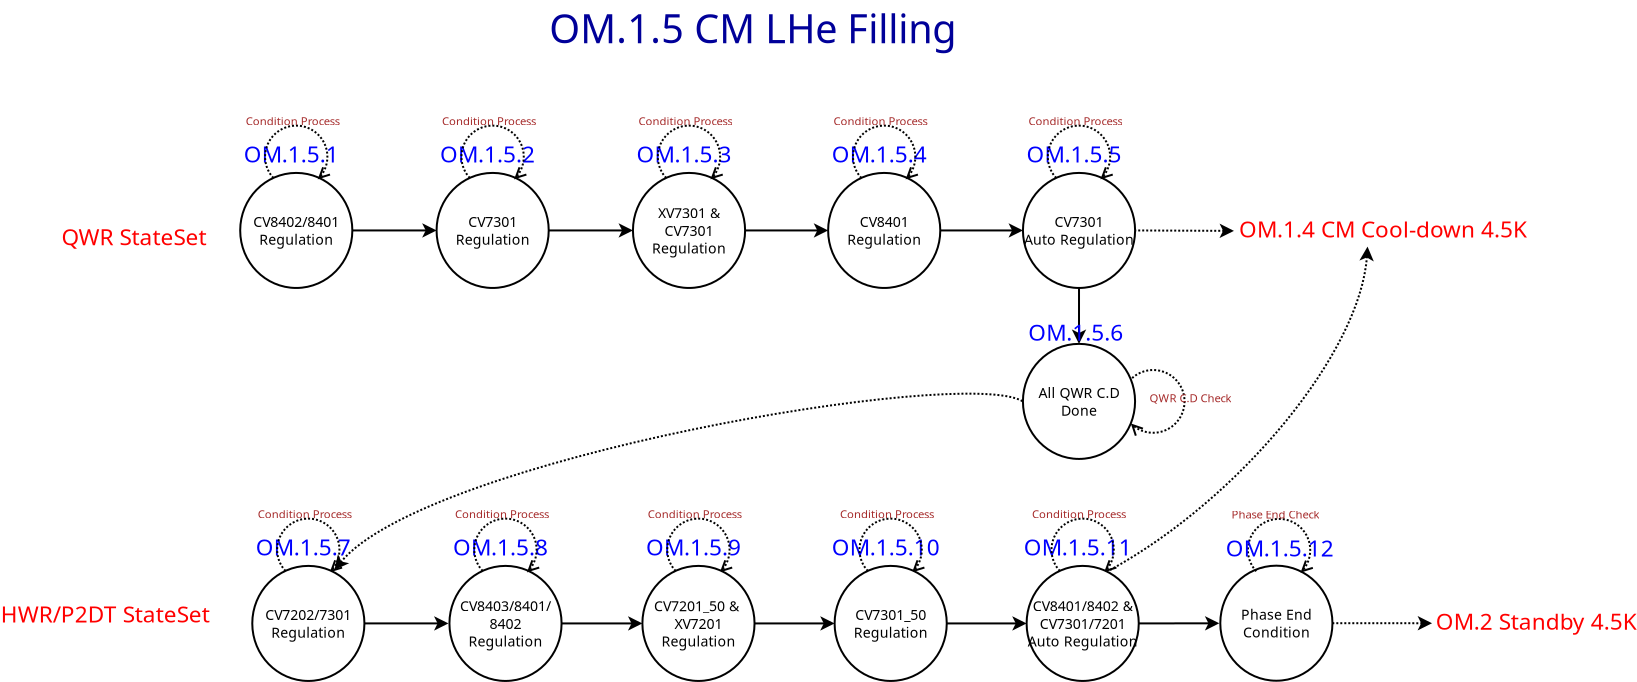 <?xml version="1.0" encoding="UTF-8"?>
<dia:diagram xmlns:dia="http://www.lysator.liu.se/~alla/dia/">
  <dia:layer name="배경" visible="true" active="true">
    <dia:object type="Standard - Text" version="1" id="O0">
      <dia:attribute name="obj_pos">
        <dia:point val="26.037,8.918"/>
      </dia:attribute>
      <dia:attribute name="obj_bb">
        <dia:rectangle val="22.512,8.185;29.596,9.65"/>
      </dia:attribute>
      <dia:attribute name="text">
        <dia:composite type="text">
          <dia:attribute name="string">
            <dia:string>#QWR StateSet#</dia:string>
          </dia:attribute>
          <dia:attribute name="font">
            <dia:font family="sans" style="0" name="Helvetica"/>
          </dia:attribute>
          <dia:attribute name="height">
            <dia:real val="1.411"/>
          </dia:attribute>
          <dia:attribute name="pos">
            <dia:point val="26.037,9.35"/>
          </dia:attribute>
          <dia:attribute name="color">
            <dia:color val="#ff0000"/>
          </dia:attribute>
          <dia:attribute name="alignment">
            <dia:enum val="1"/>
          </dia:attribute>
        </dia:composite>
      </dia:attribute>
      <dia:attribute name="valign">
        <dia:enum val="2"/>
      </dia:attribute>
    </dia:object>
    <dia:object type="Standard - Text" version="1" id="O1">
      <dia:attribute name="obj_pos">
        <dia:point val="56.952,-1.506"/>
      </dia:attribute>
      <dia:attribute name="obj_bb">
        <dia:rectangle val="47.342,-2.698;66.562,-0.315"/>
      </dia:attribute>
      <dia:attribute name="text">
        <dia:composite type="text">
          <dia:attribute name="string">
            <dia:string>#OM.1.5 CM LHe Filling#</dia:string>
          </dia:attribute>
          <dia:attribute name="font">
            <dia:font family="sans" style="0" name="Helvetica"/>
          </dia:attribute>
          <dia:attribute name="height">
            <dia:real val="2.469"/>
          </dia:attribute>
          <dia:attribute name="pos">
            <dia:point val="56.952,-0.723"/>
          </dia:attribute>
          <dia:attribute name="color">
            <dia:color val="#000099"/>
          </dia:attribute>
          <dia:attribute name="alignment">
            <dia:enum val="1"/>
          </dia:attribute>
        </dia:composite>
      </dia:attribute>
      <dia:attribute name="valign">
        <dia:enum val="2"/>
      </dia:attribute>
    </dia:object>
    <dia:object type="Standard - Line" version="0" id="O2">
      <dia:attribute name="obj_pos">
        <dia:point val="41.146,8.62"/>
      </dia:attribute>
      <dia:attribute name="obj_bb">
        <dia:rectangle val="36.884,8.258;41.196,8.981"/>
      </dia:attribute>
      <dia:attribute name="conn_endpoints">
        <dia:point val="41.146,8.62"/>
        <dia:point val="36.934,8.62"/>
      </dia:attribute>
      <dia:attribute name="numcp">
        <dia:int val="1"/>
      </dia:attribute>
      <dia:attribute name="start_arrow">
        <dia:enum val="22"/>
      </dia:attribute>
      <dia:attribute name="start_arrow_length">
        <dia:real val="0.5"/>
      </dia:attribute>
      <dia:attribute name="start_arrow_width">
        <dia:real val="0.5"/>
      </dia:attribute>
      <dia:connections>
        <dia:connection handle="0" to="O23" connection="8"/>
        <dia:connection handle="1" to="O18" connection="0"/>
      </dia:connections>
    </dia:object>
    <dia:object type="Standard - Line" version="0" id="O3">
      <dia:attribute name="obj_pos">
        <dia:point val="50.965,8.62"/>
      </dia:attribute>
      <dia:attribute name="obj_bb">
        <dia:rectangle val="46.703,8.258;51.016,8.981"/>
      </dia:attribute>
      <dia:attribute name="conn_endpoints">
        <dia:point val="50.965,8.62"/>
        <dia:point val="46.753,8.62"/>
      </dia:attribute>
      <dia:attribute name="numcp">
        <dia:int val="1"/>
      </dia:attribute>
      <dia:attribute name="start_arrow">
        <dia:enum val="22"/>
      </dia:attribute>
      <dia:attribute name="start_arrow_length">
        <dia:real val="0.5"/>
      </dia:attribute>
      <dia:attribute name="start_arrow_width">
        <dia:real val="0.5"/>
      </dia:attribute>
      <dia:connections>
        <dia:connection handle="0" to="O28" connection="8"/>
        <dia:connection handle="1" to="O23" connection="0"/>
      </dia:connections>
    </dia:object>
    <dia:object type="Standard - Text" version="1" id="O4">
      <dia:attribute name="obj_pos">
        <dia:point val="24.576,27.791"/>
      </dia:attribute>
      <dia:attribute name="obj_bb">
        <dia:rectangle val="19.52,27.109;29.632,28.472"/>
      </dia:attribute>
      <dia:attribute name="text">
        <dia:composite type="text">
          <dia:attribute name="string">
            <dia:string>#HWR/P2DT StateSet#</dia:string>
          </dia:attribute>
          <dia:attribute name="font">
            <dia:font family="sans" style="0" name="Helvetica"/>
          </dia:attribute>
          <dia:attribute name="height">
            <dia:real val="1.411"/>
          </dia:attribute>
          <dia:attribute name="pos">
            <dia:point val="24.576,28.239"/>
          </dia:attribute>
          <dia:attribute name="color">
            <dia:color val="#ff0000"/>
          </dia:attribute>
          <dia:attribute name="alignment">
            <dia:enum val="1"/>
          </dia:attribute>
        </dia:composite>
      </dia:attribute>
      <dia:attribute name="valign">
        <dia:enum val="2"/>
      </dia:attribute>
    </dia:object>
    <dia:group>
      <dia:group>
        <dia:object type="Flowchart - Ellipse" version="0" id="O5">
          <dia:attribute name="obj_pos">
            <dia:point val="60.724,5.743"/>
          </dia:attribute>
          <dia:attribute name="obj_bb">
            <dia:rectangle val="60.674,5.693;66.381,11.546"/>
          </dia:attribute>
          <dia:attribute name="elem_corner">
            <dia:point val="60.724,5.743"/>
          </dia:attribute>
          <dia:attribute name="elem_width">
            <dia:real val="5.607"/>
          </dia:attribute>
          <dia:attribute name="elem_height">
            <dia:real val="5.753"/>
          </dia:attribute>
          <dia:attribute name="show_background">
            <dia:boolean val="true"/>
          </dia:attribute>
          <dia:attribute name="padding">
            <dia:real val="0.354"/>
          </dia:attribute>
          <dia:attribute name="text">
            <dia:composite type="text">
              <dia:attribute name="string">
                <dia:string>##</dia:string>
              </dia:attribute>
              <dia:attribute name="font">
                <dia:font family="sans" style="0" name="Helvetica"/>
              </dia:attribute>
              <dia:attribute name="height">
                <dia:real val="0.8"/>
              </dia:attribute>
              <dia:attribute name="pos">
                <dia:point val="63.527,8.86"/>
              </dia:attribute>
              <dia:attribute name="color">
                <dia:color val="#000000"/>
              </dia:attribute>
              <dia:attribute name="alignment">
                <dia:enum val="1"/>
              </dia:attribute>
            </dia:composite>
          </dia:attribute>
        </dia:object>
        <dia:object type="Standard - Text" version="1" id="O6">
          <dia:attribute name="obj_pos">
            <dia:point val="63.527,8.62"/>
          </dia:attribute>
          <dia:attribute name="obj_bb">
            <dia:rectangle val="61.882,7.754;65.172,9.486"/>
          </dia:attribute>
          <dia:attribute name="text">
            <dia:composite type="text">
              <dia:attribute name="string">
                <dia:string>#CV8401
Regulation#</dia:string>
              </dia:attribute>
              <dia:attribute name="font">
                <dia:font family="sans" style="0" name="Helvetica"/>
              </dia:attribute>
              <dia:attribute name="height">
                <dia:real val="0.882"/>
              </dia:attribute>
              <dia:attribute name="pos">
                <dia:point val="63.527,8.459"/>
              </dia:attribute>
              <dia:attribute name="color">
                <dia:color val="#000000"/>
              </dia:attribute>
              <dia:attribute name="alignment">
                <dia:enum val="1"/>
              </dia:attribute>
            </dia:composite>
          </dia:attribute>
          <dia:attribute name="valign">
            <dia:enum val="2"/>
          </dia:attribute>
          <dia:connections>
            <dia:connection handle="0" to="O5" connection="16"/>
          </dia:connections>
        </dia:object>
      </dia:group>
      <dia:group>
        <dia:object type="Standard - Text" version="1" id="O7">
          <dia:attribute name="obj_pos">
            <dia:point val="63.274,4.782"/>
          </dia:attribute>
          <dia:attribute name="obj_bb">
            <dia:rectangle val="60.999,4.101;65.549,5.464"/>
          </dia:attribute>
          <dia:attribute name="text">
            <dia:composite type="text">
              <dia:attribute name="string">
                <dia:string>#OM.1.5.4#</dia:string>
              </dia:attribute>
              <dia:attribute name="font">
                <dia:font family="sans" style="0" name="Helvetica"/>
              </dia:attribute>
              <dia:attribute name="height">
                <dia:real val="1.411"/>
              </dia:attribute>
              <dia:attribute name="pos">
                <dia:point val="63.274,5.231"/>
              </dia:attribute>
              <dia:attribute name="color">
                <dia:color val="#0000ff"/>
              </dia:attribute>
              <dia:attribute name="alignment">
                <dia:enum val="1"/>
              </dia:attribute>
            </dia:composite>
          </dia:attribute>
          <dia:attribute name="valign">
            <dia:enum val="2"/>
          </dia:attribute>
        </dia:object>
        <dia:object type="Standard - Arc" version="0" id="O8">
          <dia:attribute name="obj_pos">
            <dia:point val="64.598,6.066"/>
          </dia:attribute>
          <dia:attribute name="obj_bb">
            <dia:rectangle val="61.918,3.329;65.306,6.116"/>
          </dia:attribute>
          <dia:attribute name="conn_endpoints">
            <dia:point val="64.598,6.066"/>
            <dia:point val="62.453,6.066"/>
          </dia:attribute>
          <dia:attribute name="curve_distance">
            <dia:real val="2.687"/>
          </dia:attribute>
          <dia:attribute name="line_width">
            <dia:real val="0.1"/>
          </dia:attribute>
          <dia:attribute name="line_style">
            <dia:enum val="4"/>
          </dia:attribute>
          <dia:attribute name="start_arrow">
            <dia:enum val="1"/>
          </dia:attribute>
          <dia:attribute name="start_arrow_length">
            <dia:real val="0.5"/>
          </dia:attribute>
          <dia:attribute name="start_arrow_width">
            <dia:real val="0.5"/>
          </dia:attribute>
        </dia:object>
        <dia:object type="Standard - Text" version="1" id="O9">
          <dia:attribute name="obj_pos">
            <dia:point val="63.346,3.143"/>
          </dia:attribute>
          <dia:attribute name="obj_bb">
            <dia:rectangle val="61.141,2.801;65.551,3.484"/>
          </dia:attribute>
          <dia:attribute name="text">
            <dia:composite type="text">
              <dia:attribute name="string">
                <dia:string>#Condition Process#</dia:string>
              </dia:attribute>
              <dia:attribute name="font">
                <dia:font family="sans" style="0" name="Helvetica"/>
              </dia:attribute>
              <dia:attribute name="height">
                <dia:real val="0.706"/>
              </dia:attribute>
              <dia:attribute name="pos">
                <dia:point val="63.346,3.366"/>
              </dia:attribute>
              <dia:attribute name="color">
                <dia:color val="#a52a2a"/>
              </dia:attribute>
              <dia:attribute name="alignment">
                <dia:enum val="1"/>
              </dia:attribute>
            </dia:composite>
          </dia:attribute>
          <dia:attribute name="valign">
            <dia:enum val="2"/>
          </dia:attribute>
        </dia:object>
      </dia:group>
    </dia:group>
    <dia:object type="Standard - Line" version="0" id="O10">
      <dia:attribute name="obj_pos">
        <dia:point val="60.724,8.62"/>
      </dia:attribute>
      <dia:attribute name="obj_bb">
        <dia:rectangle val="56.522,8.258;60.774,8.981"/>
      </dia:attribute>
      <dia:attribute name="conn_endpoints">
        <dia:point val="60.724,8.62"/>
        <dia:point val="56.572,8.62"/>
      </dia:attribute>
      <dia:attribute name="numcp">
        <dia:int val="1"/>
      </dia:attribute>
      <dia:attribute name="start_arrow">
        <dia:enum val="22"/>
      </dia:attribute>
      <dia:attribute name="start_arrow_length">
        <dia:real val="0.5"/>
      </dia:attribute>
      <dia:attribute name="start_arrow_width">
        <dia:real val="0.5"/>
      </dia:attribute>
      <dia:connections>
        <dia:connection handle="0" to="O5" connection="8"/>
        <dia:connection handle="1" to="O28" connection="0"/>
      </dia:connections>
    </dia:object>
    <dia:object type="Standard - Line" version="0" id="O11">
      <dia:attribute name="obj_pos">
        <dia:point val="70.465,8.62"/>
      </dia:attribute>
      <dia:attribute name="obj_bb">
        <dia:rectangle val="66.281,8.258;70.515,8.981"/>
      </dia:attribute>
      <dia:attribute name="conn_endpoints">
        <dia:point val="70.465,8.62"/>
        <dia:point val="66.331,8.62"/>
      </dia:attribute>
      <dia:attribute name="numcp">
        <dia:int val="1"/>
      </dia:attribute>
      <dia:attribute name="start_arrow">
        <dia:enum val="22"/>
      </dia:attribute>
      <dia:attribute name="start_arrow_length">
        <dia:real val="0.5"/>
      </dia:attribute>
      <dia:attribute name="start_arrow_width">
        <dia:real val="0.5"/>
      </dia:attribute>
      <dia:connections>
        <dia:connection handle="0" to="O12" connection="8"/>
        <dia:connection handle="1" to="O5" connection="0"/>
      </dia:connections>
    </dia:object>
    <dia:group>
      <dia:group>
        <dia:object type="Flowchart - Ellipse" version="0" id="O12">
          <dia:attribute name="obj_pos">
            <dia:point val="70.465,5.743"/>
          </dia:attribute>
          <dia:attribute name="obj_bb">
            <dia:rectangle val="70.415,5.693;76.122,11.546"/>
          </dia:attribute>
          <dia:attribute name="elem_corner">
            <dia:point val="70.465,5.743"/>
          </dia:attribute>
          <dia:attribute name="elem_width">
            <dia:real val="5.607"/>
          </dia:attribute>
          <dia:attribute name="elem_height">
            <dia:real val="5.753"/>
          </dia:attribute>
          <dia:attribute name="show_background">
            <dia:boolean val="true"/>
          </dia:attribute>
          <dia:attribute name="padding">
            <dia:real val="0.354"/>
          </dia:attribute>
          <dia:attribute name="text">
            <dia:composite type="text">
              <dia:attribute name="string">
                <dia:string>##</dia:string>
              </dia:attribute>
              <dia:attribute name="font">
                <dia:font family="sans" style="0" name="Helvetica"/>
              </dia:attribute>
              <dia:attribute name="height">
                <dia:real val="0.8"/>
              </dia:attribute>
              <dia:attribute name="pos">
                <dia:point val="73.268,8.86"/>
              </dia:attribute>
              <dia:attribute name="color">
                <dia:color val="#000000"/>
              </dia:attribute>
              <dia:attribute name="alignment">
                <dia:enum val="1"/>
              </dia:attribute>
            </dia:composite>
          </dia:attribute>
        </dia:object>
        <dia:object type="Standard - Text" version="1" id="O13">
          <dia:attribute name="obj_pos">
            <dia:point val="73.268,8.62"/>
          </dia:attribute>
          <dia:attribute name="obj_bb">
            <dia:rectangle val="70.797,7.754;75.74,9.486"/>
          </dia:attribute>
          <dia:attribute name="text">
            <dia:composite type="text">
              <dia:attribute name="string">
                <dia:string>#CV7301
Auto Regulation#</dia:string>
              </dia:attribute>
              <dia:attribute name="font">
                <dia:font family="sans" style="0" name="Helvetica"/>
              </dia:attribute>
              <dia:attribute name="height">
                <dia:real val="0.882"/>
              </dia:attribute>
              <dia:attribute name="pos">
                <dia:point val="73.268,8.459"/>
              </dia:attribute>
              <dia:attribute name="color">
                <dia:color val="#000000"/>
              </dia:attribute>
              <dia:attribute name="alignment">
                <dia:enum val="1"/>
              </dia:attribute>
            </dia:composite>
          </dia:attribute>
          <dia:attribute name="valign">
            <dia:enum val="2"/>
          </dia:attribute>
          <dia:connections>
            <dia:connection handle="0" to="O12" connection="16"/>
          </dia:connections>
        </dia:object>
      </dia:group>
      <dia:group>
        <dia:object type="Standard - Text" version="1" id="O14">
          <dia:attribute name="obj_pos">
            <dia:point val="73.014,4.782"/>
          </dia:attribute>
          <dia:attribute name="obj_bb">
            <dia:rectangle val="70.74,4.101;75.29,5.464"/>
          </dia:attribute>
          <dia:attribute name="text">
            <dia:composite type="text">
              <dia:attribute name="string">
                <dia:string>#OM.1.5.5#</dia:string>
              </dia:attribute>
              <dia:attribute name="font">
                <dia:font family="sans" style="0" name="Helvetica"/>
              </dia:attribute>
              <dia:attribute name="height">
                <dia:real val="1.411"/>
              </dia:attribute>
              <dia:attribute name="pos">
                <dia:point val="73.014,5.231"/>
              </dia:attribute>
              <dia:attribute name="color">
                <dia:color val="#0000ff"/>
              </dia:attribute>
              <dia:attribute name="alignment">
                <dia:enum val="1"/>
              </dia:attribute>
            </dia:composite>
          </dia:attribute>
          <dia:attribute name="valign">
            <dia:enum val="2"/>
          </dia:attribute>
        </dia:object>
        <dia:object type="Standard - Arc" version="0" id="O15">
          <dia:attribute name="obj_pos">
            <dia:point val="74.339,6.066"/>
          </dia:attribute>
          <dia:attribute name="obj_bb">
            <dia:rectangle val="71.659,3.329;75.047,6.116"/>
          </dia:attribute>
          <dia:attribute name="conn_endpoints">
            <dia:point val="74.339,6.066"/>
            <dia:point val="72.194,6.066"/>
          </dia:attribute>
          <dia:attribute name="curve_distance">
            <dia:real val="2.687"/>
          </dia:attribute>
          <dia:attribute name="line_width">
            <dia:real val="0.1"/>
          </dia:attribute>
          <dia:attribute name="line_style">
            <dia:enum val="4"/>
          </dia:attribute>
          <dia:attribute name="start_arrow">
            <dia:enum val="1"/>
          </dia:attribute>
          <dia:attribute name="start_arrow_length">
            <dia:real val="0.5"/>
          </dia:attribute>
          <dia:attribute name="start_arrow_width">
            <dia:real val="0.5"/>
          </dia:attribute>
        </dia:object>
        <dia:object type="Standard - Text" version="1" id="O16">
          <dia:attribute name="obj_pos">
            <dia:point val="73.087,3.143"/>
          </dia:attribute>
          <dia:attribute name="obj_bb">
            <dia:rectangle val="70.882,2.801;75.291,3.484"/>
          </dia:attribute>
          <dia:attribute name="text">
            <dia:composite type="text">
              <dia:attribute name="string">
                <dia:string>#Condition Process#</dia:string>
              </dia:attribute>
              <dia:attribute name="font">
                <dia:font family="sans" style="0" name="Helvetica"/>
              </dia:attribute>
              <dia:attribute name="height">
                <dia:real val="0.706"/>
              </dia:attribute>
              <dia:attribute name="pos">
                <dia:point val="73.087,3.366"/>
              </dia:attribute>
              <dia:attribute name="color">
                <dia:color val="#a52a2a"/>
              </dia:attribute>
              <dia:attribute name="alignment">
                <dia:enum val="1"/>
              </dia:attribute>
            </dia:composite>
          </dia:attribute>
          <dia:attribute name="valign">
            <dia:enum val="2"/>
          </dia:attribute>
        </dia:object>
      </dia:group>
    </dia:group>
    <dia:object type="Standard - Line" version="0" id="O17">
      <dia:attribute name="obj_pos">
        <dia:point val="73.267,14.291"/>
      </dia:attribute>
      <dia:attribute name="obj_bb">
        <dia:rectangle val="72.906,11.446;73.629,14.341"/>
      </dia:attribute>
      <dia:attribute name="conn_endpoints">
        <dia:point val="73.267,14.291"/>
        <dia:point val="73.268,11.496"/>
      </dia:attribute>
      <dia:attribute name="numcp">
        <dia:int val="1"/>
      </dia:attribute>
      <dia:attribute name="start_arrow">
        <dia:enum val="22"/>
      </dia:attribute>
      <dia:attribute name="start_arrow_length">
        <dia:real val="0.5"/>
      </dia:attribute>
      <dia:attribute name="start_arrow_width">
        <dia:real val="0.5"/>
      </dia:attribute>
      <dia:connections>
        <dia:connection handle="0" to="O74" connection="4"/>
        <dia:connection handle="1" to="O12" connection="12"/>
      </dia:connections>
    </dia:object>
    <dia:group>
      <dia:group>
        <dia:object type="Flowchart - Ellipse" version="0" id="O18">
          <dia:attribute name="obj_pos">
            <dia:point val="31.327,5.743"/>
          </dia:attribute>
          <dia:attribute name="obj_bb">
            <dia:rectangle val="31.277,5.693;36.984,11.546"/>
          </dia:attribute>
          <dia:attribute name="elem_corner">
            <dia:point val="31.327,5.743"/>
          </dia:attribute>
          <dia:attribute name="elem_width">
            <dia:real val="5.607"/>
          </dia:attribute>
          <dia:attribute name="elem_height">
            <dia:real val="5.753"/>
          </dia:attribute>
          <dia:attribute name="show_background">
            <dia:boolean val="true"/>
          </dia:attribute>
          <dia:attribute name="padding">
            <dia:real val="0.354"/>
          </dia:attribute>
          <dia:attribute name="text">
            <dia:composite type="text">
              <dia:attribute name="string">
                <dia:string>##</dia:string>
              </dia:attribute>
              <dia:attribute name="font">
                <dia:font family="sans" style="0" name="Helvetica"/>
              </dia:attribute>
              <dia:attribute name="height">
                <dia:real val="0.8"/>
              </dia:attribute>
              <dia:attribute name="pos">
                <dia:point val="34.131,8.86"/>
              </dia:attribute>
              <dia:attribute name="color">
                <dia:color val="#000000"/>
              </dia:attribute>
              <dia:attribute name="alignment">
                <dia:enum val="1"/>
              </dia:attribute>
            </dia:composite>
          </dia:attribute>
        </dia:object>
        <dia:object type="Standard - Text" version="1" id="O19">
          <dia:attribute name="obj_pos">
            <dia:point val="34.131,8.62"/>
          </dia:attribute>
          <dia:attribute name="obj_bb">
            <dia:rectangle val="32.035,7.754;36.227,9.486"/>
          </dia:attribute>
          <dia:attribute name="text">
            <dia:composite type="text">
              <dia:attribute name="string">
                <dia:string>#CV8402/8401
Regulation#</dia:string>
              </dia:attribute>
              <dia:attribute name="font">
                <dia:font family="sans" style="0" name="Helvetica"/>
              </dia:attribute>
              <dia:attribute name="height">
                <dia:real val="0.882"/>
              </dia:attribute>
              <dia:attribute name="pos">
                <dia:point val="34.131,8.459"/>
              </dia:attribute>
              <dia:attribute name="color">
                <dia:color val="#000000"/>
              </dia:attribute>
              <dia:attribute name="alignment">
                <dia:enum val="1"/>
              </dia:attribute>
            </dia:composite>
          </dia:attribute>
          <dia:attribute name="valign">
            <dia:enum val="2"/>
          </dia:attribute>
          <dia:connections>
            <dia:connection handle="0" to="O18" connection="16"/>
          </dia:connections>
        </dia:object>
      </dia:group>
      <dia:group>
        <dia:object type="Standard - Text" version="1" id="O20">
          <dia:attribute name="obj_pos">
            <dia:point val="33.877,4.782"/>
          </dia:attribute>
          <dia:attribute name="obj_bb">
            <dia:rectangle val="31.602,4.101;36.152,5.464"/>
          </dia:attribute>
          <dia:attribute name="text">
            <dia:composite type="text">
              <dia:attribute name="string">
                <dia:string>#OM.1.5.1#</dia:string>
              </dia:attribute>
              <dia:attribute name="font">
                <dia:font family="sans" style="0" name="Helvetica"/>
              </dia:attribute>
              <dia:attribute name="height">
                <dia:real val="1.411"/>
              </dia:attribute>
              <dia:attribute name="pos">
                <dia:point val="33.877,5.231"/>
              </dia:attribute>
              <dia:attribute name="color">
                <dia:color val="#0000ff"/>
              </dia:attribute>
              <dia:attribute name="alignment">
                <dia:enum val="1"/>
              </dia:attribute>
            </dia:composite>
          </dia:attribute>
          <dia:attribute name="valign">
            <dia:enum val="2"/>
          </dia:attribute>
        </dia:object>
        <dia:object type="Standard - Arc" version="0" id="O21">
          <dia:attribute name="obj_pos">
            <dia:point val="35.202,6.066"/>
          </dia:attribute>
          <dia:attribute name="obj_bb">
            <dia:rectangle val="32.521,3.329;35.909,6.116"/>
          </dia:attribute>
          <dia:attribute name="conn_endpoints">
            <dia:point val="35.202,6.066"/>
            <dia:point val="33.056,6.066"/>
          </dia:attribute>
          <dia:attribute name="curve_distance">
            <dia:real val="2.687"/>
          </dia:attribute>
          <dia:attribute name="line_width">
            <dia:real val="0.1"/>
          </dia:attribute>
          <dia:attribute name="line_style">
            <dia:enum val="4"/>
          </dia:attribute>
          <dia:attribute name="start_arrow">
            <dia:enum val="1"/>
          </dia:attribute>
          <dia:attribute name="start_arrow_length">
            <dia:real val="0.5"/>
          </dia:attribute>
          <dia:attribute name="start_arrow_width">
            <dia:real val="0.5"/>
          </dia:attribute>
        </dia:object>
        <dia:object type="Standard - Text" version="1" id="O22">
          <dia:attribute name="obj_pos">
            <dia:point val="33.949,3.143"/>
          </dia:attribute>
          <dia:attribute name="obj_bb">
            <dia:rectangle val="31.744,2.801;36.154,3.484"/>
          </dia:attribute>
          <dia:attribute name="text">
            <dia:composite type="text">
              <dia:attribute name="string">
                <dia:string>#Condition Process#</dia:string>
              </dia:attribute>
              <dia:attribute name="font">
                <dia:font family="sans" style="0" name="Helvetica"/>
              </dia:attribute>
              <dia:attribute name="height">
                <dia:real val="0.706"/>
              </dia:attribute>
              <dia:attribute name="pos">
                <dia:point val="33.949,3.366"/>
              </dia:attribute>
              <dia:attribute name="color">
                <dia:color val="#a52a2a"/>
              </dia:attribute>
              <dia:attribute name="alignment">
                <dia:enum val="1"/>
              </dia:attribute>
            </dia:composite>
          </dia:attribute>
          <dia:attribute name="valign">
            <dia:enum val="2"/>
          </dia:attribute>
        </dia:object>
      </dia:group>
    </dia:group>
    <dia:group>
      <dia:group>
        <dia:object type="Flowchart - Ellipse" version="0" id="O23">
          <dia:attribute name="obj_pos">
            <dia:point val="41.146,5.743"/>
          </dia:attribute>
          <dia:attribute name="obj_bb">
            <dia:rectangle val="41.096,5.693;46.803,11.546"/>
          </dia:attribute>
          <dia:attribute name="elem_corner">
            <dia:point val="41.146,5.743"/>
          </dia:attribute>
          <dia:attribute name="elem_width">
            <dia:real val="5.607"/>
          </dia:attribute>
          <dia:attribute name="elem_height">
            <dia:real val="5.753"/>
          </dia:attribute>
          <dia:attribute name="show_background">
            <dia:boolean val="true"/>
          </dia:attribute>
          <dia:attribute name="padding">
            <dia:real val="0.354"/>
          </dia:attribute>
          <dia:attribute name="text">
            <dia:composite type="text">
              <dia:attribute name="string">
                <dia:string>##</dia:string>
              </dia:attribute>
              <dia:attribute name="font">
                <dia:font family="sans" style="0" name="Helvetica"/>
              </dia:attribute>
              <dia:attribute name="height">
                <dia:real val="0.8"/>
              </dia:attribute>
              <dia:attribute name="pos">
                <dia:point val="43.95,8.86"/>
              </dia:attribute>
              <dia:attribute name="color">
                <dia:color val="#000000"/>
              </dia:attribute>
              <dia:attribute name="alignment">
                <dia:enum val="1"/>
              </dia:attribute>
            </dia:composite>
          </dia:attribute>
        </dia:object>
        <dia:object type="Standard - Text" version="1" id="O24">
          <dia:attribute name="obj_pos">
            <dia:point val="43.95,8.62"/>
          </dia:attribute>
          <dia:attribute name="obj_bb">
            <dia:rectangle val="42.305,7.754;45.595,9.486"/>
          </dia:attribute>
          <dia:attribute name="text">
            <dia:composite type="text">
              <dia:attribute name="string">
                <dia:string>#CV7301
Regulation#</dia:string>
              </dia:attribute>
              <dia:attribute name="font">
                <dia:font family="sans" style="0" name="Helvetica"/>
              </dia:attribute>
              <dia:attribute name="height">
                <dia:real val="0.882"/>
              </dia:attribute>
              <dia:attribute name="pos">
                <dia:point val="43.95,8.459"/>
              </dia:attribute>
              <dia:attribute name="color">
                <dia:color val="#000000"/>
              </dia:attribute>
              <dia:attribute name="alignment">
                <dia:enum val="1"/>
              </dia:attribute>
            </dia:composite>
          </dia:attribute>
          <dia:attribute name="valign">
            <dia:enum val="2"/>
          </dia:attribute>
          <dia:connections>
            <dia:connection handle="0" to="O23" connection="16"/>
          </dia:connections>
        </dia:object>
      </dia:group>
      <dia:group>
        <dia:object type="Standard - Text" version="1" id="O25">
          <dia:attribute name="obj_pos">
            <dia:point val="43.696,4.782"/>
          </dia:attribute>
          <dia:attribute name="obj_bb">
            <dia:rectangle val="41.421,4.101;45.971,5.464"/>
          </dia:attribute>
          <dia:attribute name="text">
            <dia:composite type="text">
              <dia:attribute name="string">
                <dia:string>#OM.1.5.2#</dia:string>
              </dia:attribute>
              <dia:attribute name="font">
                <dia:font family="sans" style="0" name="Helvetica"/>
              </dia:attribute>
              <dia:attribute name="height">
                <dia:real val="1.411"/>
              </dia:attribute>
              <dia:attribute name="pos">
                <dia:point val="43.696,5.231"/>
              </dia:attribute>
              <dia:attribute name="color">
                <dia:color val="#0000ff"/>
              </dia:attribute>
              <dia:attribute name="alignment">
                <dia:enum val="1"/>
              </dia:attribute>
            </dia:composite>
          </dia:attribute>
          <dia:attribute name="valign">
            <dia:enum val="2"/>
          </dia:attribute>
        </dia:object>
        <dia:object type="Standard - Arc" version="0" id="O26">
          <dia:attribute name="obj_pos">
            <dia:point val="45.021,6.066"/>
          </dia:attribute>
          <dia:attribute name="obj_bb">
            <dia:rectangle val="42.34,3.329;45.728,6.116"/>
          </dia:attribute>
          <dia:attribute name="conn_endpoints">
            <dia:point val="45.021,6.066"/>
            <dia:point val="42.875,6.066"/>
          </dia:attribute>
          <dia:attribute name="curve_distance">
            <dia:real val="2.687"/>
          </dia:attribute>
          <dia:attribute name="line_width">
            <dia:real val="0.1"/>
          </dia:attribute>
          <dia:attribute name="line_style">
            <dia:enum val="4"/>
          </dia:attribute>
          <dia:attribute name="start_arrow">
            <dia:enum val="1"/>
          </dia:attribute>
          <dia:attribute name="start_arrow_length">
            <dia:real val="0.5"/>
          </dia:attribute>
          <dia:attribute name="start_arrow_width">
            <dia:real val="0.5"/>
          </dia:attribute>
        </dia:object>
        <dia:object type="Standard - Text" version="1" id="O27">
          <dia:attribute name="obj_pos">
            <dia:point val="43.768,3.143"/>
          </dia:attribute>
          <dia:attribute name="obj_bb">
            <dia:rectangle val="41.563,2.801;45.973,3.484"/>
          </dia:attribute>
          <dia:attribute name="text">
            <dia:composite type="text">
              <dia:attribute name="string">
                <dia:string>#Condition Process#</dia:string>
              </dia:attribute>
              <dia:attribute name="font">
                <dia:font family="sans" style="0" name="Helvetica"/>
              </dia:attribute>
              <dia:attribute name="height">
                <dia:real val="0.706"/>
              </dia:attribute>
              <dia:attribute name="pos">
                <dia:point val="43.768,3.366"/>
              </dia:attribute>
              <dia:attribute name="color">
                <dia:color val="#a52a2a"/>
              </dia:attribute>
              <dia:attribute name="alignment">
                <dia:enum val="1"/>
              </dia:attribute>
            </dia:composite>
          </dia:attribute>
          <dia:attribute name="valign">
            <dia:enum val="2"/>
          </dia:attribute>
        </dia:object>
      </dia:group>
    </dia:group>
    <dia:group>
      <dia:group>
        <dia:object type="Flowchart - Ellipse" version="0" id="O28">
          <dia:attribute name="obj_pos">
            <dia:point val="50.965,5.743"/>
          </dia:attribute>
          <dia:attribute name="obj_bb">
            <dia:rectangle val="50.916,5.693;56.622,11.546"/>
          </dia:attribute>
          <dia:attribute name="elem_corner">
            <dia:point val="50.965,5.743"/>
          </dia:attribute>
          <dia:attribute name="elem_width">
            <dia:real val="5.607"/>
          </dia:attribute>
          <dia:attribute name="elem_height">
            <dia:real val="5.753"/>
          </dia:attribute>
          <dia:attribute name="show_background">
            <dia:boolean val="true"/>
          </dia:attribute>
          <dia:attribute name="padding">
            <dia:real val="0.354"/>
          </dia:attribute>
          <dia:attribute name="text">
            <dia:composite type="text">
              <dia:attribute name="string">
                <dia:string>##</dia:string>
              </dia:attribute>
              <dia:attribute name="font">
                <dia:font family="sans" style="0" name="Helvetica"/>
              </dia:attribute>
              <dia:attribute name="height">
                <dia:real val="0.8"/>
              </dia:attribute>
              <dia:attribute name="pos">
                <dia:point val="53.769,8.86"/>
              </dia:attribute>
              <dia:attribute name="color">
                <dia:color val="#000000"/>
              </dia:attribute>
              <dia:attribute name="alignment">
                <dia:enum val="1"/>
              </dia:attribute>
            </dia:composite>
          </dia:attribute>
        </dia:object>
        <dia:object type="Standard - Text" version="1" id="O29">
          <dia:attribute name="obj_pos">
            <dia:point val="53.769,8.62"/>
          </dia:attribute>
          <dia:attribute name="obj_bb">
            <dia:rectangle val="52.124,7.313;55.414,9.927"/>
          </dia:attribute>
          <dia:attribute name="text">
            <dia:composite type="text">
              <dia:attribute name="string">
                <dia:string>#XV7301 &amp;
CV7301
Regulation#</dia:string>
              </dia:attribute>
              <dia:attribute name="font">
                <dia:font family="sans" style="0" name="Helvetica"/>
              </dia:attribute>
              <dia:attribute name="height">
                <dia:real val="0.882"/>
              </dia:attribute>
              <dia:attribute name="pos">
                <dia:point val="53.769,8.018"/>
              </dia:attribute>
              <dia:attribute name="color">
                <dia:color val="#000000"/>
              </dia:attribute>
              <dia:attribute name="alignment">
                <dia:enum val="1"/>
              </dia:attribute>
            </dia:composite>
          </dia:attribute>
          <dia:attribute name="valign">
            <dia:enum val="2"/>
          </dia:attribute>
          <dia:connections>
            <dia:connection handle="0" to="O28" connection="16"/>
          </dia:connections>
        </dia:object>
      </dia:group>
      <dia:group>
        <dia:object type="Standard - Text" version="1" id="O30">
          <dia:attribute name="obj_pos">
            <dia:point val="53.515,4.782"/>
          </dia:attribute>
          <dia:attribute name="obj_bb">
            <dia:rectangle val="51.24,4.101;55.79,5.464"/>
          </dia:attribute>
          <dia:attribute name="text">
            <dia:composite type="text">
              <dia:attribute name="string">
                <dia:string>#OM.1.5.3#</dia:string>
              </dia:attribute>
              <dia:attribute name="font">
                <dia:font family="sans" style="0" name="Helvetica"/>
              </dia:attribute>
              <dia:attribute name="height">
                <dia:real val="1.411"/>
              </dia:attribute>
              <dia:attribute name="pos">
                <dia:point val="53.515,5.231"/>
              </dia:attribute>
              <dia:attribute name="color">
                <dia:color val="#0000ff"/>
              </dia:attribute>
              <dia:attribute name="alignment">
                <dia:enum val="1"/>
              </dia:attribute>
            </dia:composite>
          </dia:attribute>
          <dia:attribute name="valign">
            <dia:enum val="2"/>
          </dia:attribute>
        </dia:object>
        <dia:object type="Standard - Arc" version="0" id="O31">
          <dia:attribute name="obj_pos">
            <dia:point val="54.84,6.066"/>
          </dia:attribute>
          <dia:attribute name="obj_bb">
            <dia:rectangle val="52.159,3.329;55.547,6.116"/>
          </dia:attribute>
          <dia:attribute name="conn_endpoints">
            <dia:point val="54.84,6.066"/>
            <dia:point val="52.694,6.066"/>
          </dia:attribute>
          <dia:attribute name="curve_distance">
            <dia:real val="2.687"/>
          </dia:attribute>
          <dia:attribute name="line_width">
            <dia:real val="0.1"/>
          </dia:attribute>
          <dia:attribute name="line_style">
            <dia:enum val="4"/>
          </dia:attribute>
          <dia:attribute name="start_arrow">
            <dia:enum val="1"/>
          </dia:attribute>
          <dia:attribute name="start_arrow_length">
            <dia:real val="0.5"/>
          </dia:attribute>
          <dia:attribute name="start_arrow_width">
            <dia:real val="0.5"/>
          </dia:attribute>
        </dia:object>
        <dia:object type="Standard - Text" version="1" id="O32">
          <dia:attribute name="obj_pos">
            <dia:point val="53.587,3.143"/>
          </dia:attribute>
          <dia:attribute name="obj_bb">
            <dia:rectangle val="51.382,2.801;55.792,3.484"/>
          </dia:attribute>
          <dia:attribute name="text">
            <dia:composite type="text">
              <dia:attribute name="string">
                <dia:string>#Condition Process#</dia:string>
              </dia:attribute>
              <dia:attribute name="font">
                <dia:font family="sans" style="0" name="Helvetica"/>
              </dia:attribute>
              <dia:attribute name="height">
                <dia:real val="0.706"/>
              </dia:attribute>
              <dia:attribute name="pos">
                <dia:point val="53.587,3.366"/>
              </dia:attribute>
              <dia:attribute name="color">
                <dia:color val="#a52a2a"/>
              </dia:attribute>
              <dia:attribute name="alignment">
                <dia:enum val="1"/>
              </dia:attribute>
            </dia:composite>
          </dia:attribute>
          <dia:attribute name="valign">
            <dia:enum val="2"/>
          </dia:attribute>
        </dia:object>
      </dia:group>
    </dia:group>
    <dia:object type="Standard - Line" version="0" id="O33">
      <dia:attribute name="obj_pos">
        <dia:point val="41.739,28.269"/>
      </dia:attribute>
      <dia:attribute name="obj_bb">
        <dia:rectangle val="37.488,27.907;41.789,28.631"/>
      </dia:attribute>
      <dia:attribute name="conn_endpoints">
        <dia:point val="41.739,28.269"/>
        <dia:point val="37.538,28.269"/>
      </dia:attribute>
      <dia:attribute name="numcp">
        <dia:int val="1"/>
      </dia:attribute>
      <dia:attribute name="start_arrow">
        <dia:enum val="22"/>
      </dia:attribute>
      <dia:attribute name="start_arrow_length">
        <dia:real val="0.5"/>
      </dia:attribute>
      <dia:attribute name="start_arrow_width">
        <dia:real val="0.5"/>
      </dia:attribute>
      <dia:connections>
        <dia:connection handle="0" to="O55" connection="16"/>
        <dia:connection handle="1" to="O53" connection="0"/>
      </dia:connections>
    </dia:object>
    <dia:group>
      <dia:group>
        <dia:object type="Standard - Text" version="1" id="O34">
          <dia:attribute name="obj_pos">
            <dia:point val="53.986,24.432"/>
          </dia:attribute>
          <dia:attribute name="obj_bb">
            <dia:rectangle val="51.712,23.751;56.261,25.113"/>
          </dia:attribute>
          <dia:attribute name="text">
            <dia:composite type="text">
              <dia:attribute name="string">
                <dia:string>#OM.1.5.9#</dia:string>
              </dia:attribute>
              <dia:attribute name="font">
                <dia:font family="sans" style="0" name="Helvetica"/>
              </dia:attribute>
              <dia:attribute name="height">
                <dia:real val="1.411"/>
              </dia:attribute>
              <dia:attribute name="pos">
                <dia:point val="53.986,24.881"/>
              </dia:attribute>
              <dia:attribute name="color">
                <dia:color val="#0000ff"/>
              </dia:attribute>
              <dia:attribute name="alignment">
                <dia:enum val="1"/>
              </dia:attribute>
            </dia:composite>
          </dia:attribute>
          <dia:attribute name="valign">
            <dia:enum val="2"/>
          </dia:attribute>
        </dia:object>
        <dia:object type="Standard - Arc" version="0" id="O35">
          <dia:attribute name="obj_pos">
            <dia:point val="55.311,25.716"/>
          </dia:attribute>
          <dia:attribute name="obj_bb">
            <dia:rectangle val="52.631,22.979;56.019,25.766"/>
          </dia:attribute>
          <dia:attribute name="conn_endpoints">
            <dia:point val="55.311,25.716"/>
            <dia:point val="53.166,25.716"/>
          </dia:attribute>
          <dia:attribute name="curve_distance">
            <dia:real val="2.687"/>
          </dia:attribute>
          <dia:attribute name="line_width">
            <dia:real val="0.1"/>
          </dia:attribute>
          <dia:attribute name="line_style">
            <dia:enum val="4"/>
          </dia:attribute>
          <dia:attribute name="start_arrow">
            <dia:enum val="1"/>
          </dia:attribute>
          <dia:attribute name="start_arrow_length">
            <dia:real val="0.5"/>
          </dia:attribute>
          <dia:attribute name="start_arrow_width">
            <dia:real val="0.5"/>
          </dia:attribute>
        </dia:object>
        <dia:object type="Standard - Text" version="1" id="O36">
          <dia:attribute name="obj_pos">
            <dia:point val="54.059,22.792"/>
          </dia:attribute>
          <dia:attribute name="obj_bb">
            <dia:rectangle val="51.854,22.451;56.264,23.133"/>
          </dia:attribute>
          <dia:attribute name="text">
            <dia:composite type="text">
              <dia:attribute name="string">
                <dia:string>#Condition Process#</dia:string>
              </dia:attribute>
              <dia:attribute name="font">
                <dia:font family="sans" style="0" name="Helvetica"/>
              </dia:attribute>
              <dia:attribute name="height">
                <dia:real val="0.706"/>
              </dia:attribute>
              <dia:attribute name="pos">
                <dia:point val="54.059,23.016"/>
              </dia:attribute>
              <dia:attribute name="color">
                <dia:color val="#a52a2a"/>
              </dia:attribute>
              <dia:attribute name="alignment">
                <dia:enum val="1"/>
              </dia:attribute>
            </dia:composite>
          </dia:attribute>
          <dia:attribute name="valign">
            <dia:enum val="2"/>
          </dia:attribute>
        </dia:object>
      </dia:group>
      <dia:group>
        <dia:object type="Flowchart - Ellipse" version="0" id="O37">
          <dia:attribute name="obj_pos">
            <dia:point val="51.437,25.392"/>
          </dia:attribute>
          <dia:attribute name="obj_bb">
            <dia:rectangle val="51.387,25.343;57.094,31.196"/>
          </dia:attribute>
          <dia:attribute name="elem_corner">
            <dia:point val="51.437,25.392"/>
          </dia:attribute>
          <dia:attribute name="elem_width">
            <dia:real val="5.607"/>
          </dia:attribute>
          <dia:attribute name="elem_height">
            <dia:real val="5.753"/>
          </dia:attribute>
          <dia:attribute name="show_background">
            <dia:boolean val="true"/>
          </dia:attribute>
          <dia:attribute name="padding">
            <dia:real val="0.354"/>
          </dia:attribute>
          <dia:attribute name="text">
            <dia:composite type="text">
              <dia:attribute name="string">
                <dia:string>##</dia:string>
              </dia:attribute>
              <dia:attribute name="font">
                <dia:font family="sans" style="0" name="Helvetica"/>
              </dia:attribute>
              <dia:attribute name="height">
                <dia:real val="0.8"/>
              </dia:attribute>
              <dia:attribute name="pos">
                <dia:point val="54.24,28.509"/>
              </dia:attribute>
              <dia:attribute name="color">
                <dia:color val="#000000"/>
              </dia:attribute>
              <dia:attribute name="alignment">
                <dia:enum val="1"/>
              </dia:attribute>
            </dia:composite>
          </dia:attribute>
        </dia:object>
        <dia:object type="Standard - Text" version="1" id="O38">
          <dia:attribute name="obj_pos">
            <dia:point val="54.24,28.269"/>
          </dia:attribute>
          <dia:attribute name="obj_bb">
            <dia:rectangle val="52.014,26.962;56.467,29.576"/>
          </dia:attribute>
          <dia:attribute name="text">
            <dia:composite type="text">
              <dia:attribute name="string">
                <dia:string>#CV7201_50 &amp; 
XV7201
Regulation#</dia:string>
              </dia:attribute>
              <dia:attribute name="font">
                <dia:font family="sans" style="0" name="Helvetica"/>
              </dia:attribute>
              <dia:attribute name="height">
                <dia:real val="0.882"/>
              </dia:attribute>
              <dia:attribute name="pos">
                <dia:point val="54.24,27.667"/>
              </dia:attribute>
              <dia:attribute name="color">
                <dia:color val="#000000"/>
              </dia:attribute>
              <dia:attribute name="alignment">
                <dia:enum val="1"/>
              </dia:attribute>
            </dia:composite>
          </dia:attribute>
          <dia:attribute name="valign">
            <dia:enum val="2"/>
          </dia:attribute>
          <dia:connections>
            <dia:connection handle="0" to="O37" connection="16"/>
          </dia:connections>
        </dia:object>
      </dia:group>
    </dia:group>
    <dia:object type="Standard - Line" version="0" id="O39">
      <dia:attribute name="obj_pos">
        <dia:point val="51.437,28.269"/>
      </dia:attribute>
      <dia:attribute name="obj_bb">
        <dia:rectangle val="47.346,27.907;51.487,28.631"/>
      </dia:attribute>
      <dia:attribute name="conn_endpoints">
        <dia:point val="51.437,28.269"/>
        <dia:point val="47.396,28.269"/>
      </dia:attribute>
      <dia:attribute name="numcp">
        <dia:int val="1"/>
      </dia:attribute>
      <dia:attribute name="start_arrow">
        <dia:enum val="22"/>
      </dia:attribute>
      <dia:attribute name="start_arrow_length">
        <dia:real val="0.5"/>
      </dia:attribute>
      <dia:attribute name="start_arrow_width">
        <dia:real val="0.5"/>
      </dia:attribute>
      <dia:connections>
        <dia:connection handle="0" to="O37" connection="8"/>
        <dia:connection handle="1" to="O55" connection="0"/>
      </dia:connections>
    </dia:object>
    <dia:group>
      <dia:object type="Standard - Text" version="1" id="O40">
        <dia:attribute name="obj_pos">
          <dia:point val="63.598,24.432"/>
        </dia:attribute>
        <dia:attribute name="obj_bb">
          <dia:rectangle val="61.014,23.751;66.181,25.113"/>
        </dia:attribute>
        <dia:attribute name="text">
          <dia:composite type="text">
            <dia:attribute name="string">
              <dia:string>#OM.1.5.10#</dia:string>
            </dia:attribute>
            <dia:attribute name="font">
              <dia:font family="sans" style="0" name="Helvetica"/>
            </dia:attribute>
            <dia:attribute name="height">
              <dia:real val="1.411"/>
            </dia:attribute>
            <dia:attribute name="pos">
              <dia:point val="63.598,24.881"/>
            </dia:attribute>
            <dia:attribute name="color">
              <dia:color val="#0000ff"/>
            </dia:attribute>
            <dia:attribute name="alignment">
              <dia:enum val="1"/>
            </dia:attribute>
          </dia:composite>
        </dia:attribute>
        <dia:attribute name="valign">
          <dia:enum val="2"/>
        </dia:attribute>
      </dia:object>
      <dia:object type="Standard - Arc" version="0" id="O41">
        <dia:attribute name="obj_pos">
          <dia:point val="64.922,25.716"/>
        </dia:attribute>
        <dia:attribute name="obj_bb">
          <dia:rectangle val="62.242,22.979;65.63,25.766"/>
        </dia:attribute>
        <dia:attribute name="conn_endpoints">
          <dia:point val="64.922,25.716"/>
          <dia:point val="62.777,25.716"/>
        </dia:attribute>
        <dia:attribute name="curve_distance">
          <dia:real val="2.687"/>
        </dia:attribute>
        <dia:attribute name="line_width">
          <dia:real val="0.1"/>
        </dia:attribute>
        <dia:attribute name="line_style">
          <dia:enum val="4"/>
        </dia:attribute>
        <dia:attribute name="start_arrow">
          <dia:enum val="1"/>
        </dia:attribute>
        <dia:attribute name="start_arrow_length">
          <dia:real val="0.5"/>
        </dia:attribute>
        <dia:attribute name="start_arrow_width">
          <dia:real val="0.5"/>
        </dia:attribute>
      </dia:object>
      <dia:object type="Standard - Text" version="1" id="O42">
        <dia:attribute name="obj_pos">
          <dia:point val="63.67,22.792"/>
        </dia:attribute>
        <dia:attribute name="obj_bb">
          <dia:rectangle val="61.465,22.451;65.875,23.133"/>
        </dia:attribute>
        <dia:attribute name="text">
          <dia:composite type="text">
            <dia:attribute name="string">
              <dia:string>#Condition Process#</dia:string>
            </dia:attribute>
            <dia:attribute name="font">
              <dia:font family="sans" style="0" name="Helvetica"/>
            </dia:attribute>
            <dia:attribute name="height">
              <dia:real val="0.706"/>
            </dia:attribute>
            <dia:attribute name="pos">
              <dia:point val="63.67,23.016"/>
            </dia:attribute>
            <dia:attribute name="color">
              <dia:color val="#a52a2a"/>
            </dia:attribute>
            <dia:attribute name="alignment">
              <dia:enum val="1"/>
            </dia:attribute>
          </dia:composite>
        </dia:attribute>
        <dia:attribute name="valign">
          <dia:enum val="2"/>
        </dia:attribute>
      </dia:object>
      <dia:object type="Flowchart - Ellipse" version="0" id="O43">
        <dia:attribute name="obj_pos">
          <dia:point val="61.048,25.392"/>
        </dia:attribute>
        <dia:attribute name="obj_bb">
          <dia:rectangle val="60.998,25.343;66.705,31.196"/>
        </dia:attribute>
        <dia:attribute name="elem_corner">
          <dia:point val="61.048,25.392"/>
        </dia:attribute>
        <dia:attribute name="elem_width">
          <dia:real val="5.607"/>
        </dia:attribute>
        <dia:attribute name="elem_height">
          <dia:real val="5.753"/>
        </dia:attribute>
        <dia:attribute name="show_background">
          <dia:boolean val="true"/>
        </dia:attribute>
        <dia:attribute name="padding">
          <dia:real val="0.354"/>
        </dia:attribute>
        <dia:attribute name="text">
          <dia:composite type="text">
            <dia:attribute name="string">
              <dia:string>##</dia:string>
            </dia:attribute>
            <dia:attribute name="font">
              <dia:font family="sans" style="0" name="Helvetica"/>
            </dia:attribute>
            <dia:attribute name="height">
              <dia:real val="0.8"/>
            </dia:attribute>
            <dia:attribute name="pos">
              <dia:point val="63.851,28.509"/>
            </dia:attribute>
            <dia:attribute name="color">
              <dia:color val="#000000"/>
            </dia:attribute>
            <dia:attribute name="alignment">
              <dia:enum val="1"/>
            </dia:attribute>
          </dia:composite>
        </dia:attribute>
      </dia:object>
      <dia:object type="Standard - Text" version="1" id="O44">
        <dia:attribute name="obj_pos">
          <dia:point val="63.851,28.269"/>
        </dia:attribute>
        <dia:attribute name="obj_bb">
          <dia:rectangle val="62.083,27.403;65.62,29.135"/>
        </dia:attribute>
        <dia:attribute name="text">
          <dia:composite type="text">
            <dia:attribute name="string">
              <dia:string>#CV7301_50
Regulation#</dia:string>
            </dia:attribute>
            <dia:attribute name="font">
              <dia:font family="sans" style="0" name="Helvetica"/>
            </dia:attribute>
            <dia:attribute name="height">
              <dia:real val="0.882"/>
            </dia:attribute>
            <dia:attribute name="pos">
              <dia:point val="63.851,28.108"/>
            </dia:attribute>
            <dia:attribute name="color">
              <dia:color val="#000000"/>
            </dia:attribute>
            <dia:attribute name="alignment">
              <dia:enum val="1"/>
            </dia:attribute>
          </dia:composite>
        </dia:attribute>
        <dia:attribute name="valign">
          <dia:enum val="2"/>
        </dia:attribute>
        <dia:connections>
          <dia:connection handle="0" to="O43" connection="16"/>
        </dia:connections>
      </dia:object>
    </dia:group>
    <dia:group>
      <dia:object type="Standard - Text" version="1" id="O45">
        <dia:attribute name="obj_pos">
          <dia:point val="73.198,24.432"/>
        </dia:attribute>
        <dia:attribute name="obj_bb">
          <dia:rectangle val="70.614,23.751;75.781,25.113"/>
        </dia:attribute>
        <dia:attribute name="text">
          <dia:composite type="text">
            <dia:attribute name="string">
              <dia:string>#OM.1.5.11#</dia:string>
            </dia:attribute>
            <dia:attribute name="font">
              <dia:font family="sans" style="0" name="Helvetica"/>
            </dia:attribute>
            <dia:attribute name="height">
              <dia:real val="1.411"/>
            </dia:attribute>
            <dia:attribute name="pos">
              <dia:point val="73.198,24.881"/>
            </dia:attribute>
            <dia:attribute name="color">
              <dia:color val="#0000ff"/>
            </dia:attribute>
            <dia:attribute name="alignment">
              <dia:enum val="1"/>
            </dia:attribute>
          </dia:composite>
        </dia:attribute>
        <dia:attribute name="valign">
          <dia:enum val="2"/>
        </dia:attribute>
      </dia:object>
      <dia:object type="Standard - Arc" version="0" id="O46">
        <dia:attribute name="obj_pos">
          <dia:point val="74.522,25.716"/>
        </dia:attribute>
        <dia:attribute name="obj_bb">
          <dia:rectangle val="71.842,22.979;75.23,25.766"/>
        </dia:attribute>
        <dia:attribute name="conn_endpoints">
          <dia:point val="74.522,25.716"/>
          <dia:point val="72.377,25.716"/>
        </dia:attribute>
        <dia:attribute name="curve_distance">
          <dia:real val="2.687"/>
        </dia:attribute>
        <dia:attribute name="line_width">
          <dia:real val="0.1"/>
        </dia:attribute>
        <dia:attribute name="line_style">
          <dia:enum val="4"/>
        </dia:attribute>
        <dia:attribute name="start_arrow">
          <dia:enum val="1"/>
        </dia:attribute>
        <dia:attribute name="start_arrow_length">
          <dia:real val="0.5"/>
        </dia:attribute>
        <dia:attribute name="start_arrow_width">
          <dia:real val="0.5"/>
        </dia:attribute>
      </dia:object>
      <dia:object type="Standard - Text" version="1" id="O47">
        <dia:attribute name="obj_pos">
          <dia:point val="73.27,22.792"/>
        </dia:attribute>
        <dia:attribute name="obj_bb">
          <dia:rectangle val="71.065,22.451;75.475,23.133"/>
        </dia:attribute>
        <dia:attribute name="text">
          <dia:composite type="text">
            <dia:attribute name="string">
              <dia:string>#Condition Process#</dia:string>
            </dia:attribute>
            <dia:attribute name="font">
              <dia:font family="sans" style="0" name="Helvetica"/>
            </dia:attribute>
            <dia:attribute name="height">
              <dia:real val="0.706"/>
            </dia:attribute>
            <dia:attribute name="pos">
              <dia:point val="73.27,23.016"/>
            </dia:attribute>
            <dia:attribute name="color">
              <dia:color val="#a52a2a"/>
            </dia:attribute>
            <dia:attribute name="alignment">
              <dia:enum val="1"/>
            </dia:attribute>
          </dia:composite>
        </dia:attribute>
        <dia:attribute name="valign">
          <dia:enum val="2"/>
        </dia:attribute>
      </dia:object>
      <dia:object type="Flowchart - Ellipse" version="0" id="O48">
        <dia:attribute name="obj_pos">
          <dia:point val="70.648,25.392"/>
        </dia:attribute>
        <dia:attribute name="obj_bb">
          <dia:rectangle val="70.598,25.343;76.305,31.196"/>
        </dia:attribute>
        <dia:attribute name="elem_corner">
          <dia:point val="70.648,25.392"/>
        </dia:attribute>
        <dia:attribute name="elem_width">
          <dia:real val="5.607"/>
        </dia:attribute>
        <dia:attribute name="elem_height">
          <dia:real val="5.753"/>
        </dia:attribute>
        <dia:attribute name="show_background">
          <dia:boolean val="true"/>
        </dia:attribute>
        <dia:attribute name="padding">
          <dia:real val="0.354"/>
        </dia:attribute>
        <dia:attribute name="text">
          <dia:composite type="text">
            <dia:attribute name="string">
              <dia:string>##</dia:string>
            </dia:attribute>
            <dia:attribute name="font">
              <dia:font family="sans" style="0" name="Helvetica"/>
            </dia:attribute>
            <dia:attribute name="height">
              <dia:real val="0.8"/>
            </dia:attribute>
            <dia:attribute name="pos">
              <dia:point val="73.452,28.509"/>
            </dia:attribute>
            <dia:attribute name="color">
              <dia:color val="#000000"/>
            </dia:attribute>
            <dia:attribute name="alignment">
              <dia:enum val="1"/>
            </dia:attribute>
          </dia:composite>
        </dia:attribute>
      </dia:object>
      <dia:object type="Standard - Text" version="1" id="O49">
        <dia:attribute name="obj_pos">
          <dia:point val="73.452,28.269"/>
        </dia:attribute>
        <dia:attribute name="obj_bb">
          <dia:rectangle val="70.98,26.962;75.923,29.576"/>
        </dia:attribute>
        <dia:attribute name="text">
          <dia:composite type="text">
            <dia:attribute name="string">
              <dia:string>#CV8401/8402 &amp;
CV7301/7201
Auto Regulation#</dia:string>
            </dia:attribute>
            <dia:attribute name="font">
              <dia:font family="sans" style="0" name="Helvetica"/>
            </dia:attribute>
            <dia:attribute name="height">
              <dia:real val="0.882"/>
            </dia:attribute>
            <dia:attribute name="pos">
              <dia:point val="73.452,27.667"/>
            </dia:attribute>
            <dia:attribute name="color">
              <dia:color val="#000000"/>
            </dia:attribute>
            <dia:attribute name="alignment">
              <dia:enum val="1"/>
            </dia:attribute>
          </dia:composite>
        </dia:attribute>
        <dia:attribute name="valign">
          <dia:enum val="2"/>
        </dia:attribute>
        <dia:connections>
          <dia:connection handle="0" to="O48" connection="16"/>
        </dia:connections>
      </dia:object>
    </dia:group>
    <dia:group>
      <dia:group>
        <dia:object type="Standard - Text" version="1" id="O50">
          <dia:attribute name="obj_pos">
            <dia:point val="34.481,24.432"/>
          </dia:attribute>
          <dia:attribute name="obj_bb">
            <dia:rectangle val="32.206,23.751;36.756,25.113"/>
          </dia:attribute>
          <dia:attribute name="text">
            <dia:composite type="text">
              <dia:attribute name="string">
                <dia:string>#OM.1.5.7#</dia:string>
              </dia:attribute>
              <dia:attribute name="font">
                <dia:font family="sans" style="0" name="Helvetica"/>
              </dia:attribute>
              <dia:attribute name="height">
                <dia:real val="1.411"/>
              </dia:attribute>
              <dia:attribute name="pos">
                <dia:point val="34.481,24.881"/>
              </dia:attribute>
              <dia:attribute name="color">
                <dia:color val="#0000ff"/>
              </dia:attribute>
              <dia:attribute name="alignment">
                <dia:enum val="1"/>
              </dia:attribute>
            </dia:composite>
          </dia:attribute>
          <dia:attribute name="valign">
            <dia:enum val="2"/>
          </dia:attribute>
        </dia:object>
        <dia:object type="Standard - Arc" version="0" id="O51">
          <dia:attribute name="obj_pos">
            <dia:point val="35.805,25.716"/>
          </dia:attribute>
          <dia:attribute name="obj_bb">
            <dia:rectangle val="33.125,22.979;36.513,25.766"/>
          </dia:attribute>
          <dia:attribute name="conn_endpoints">
            <dia:point val="35.805,25.716"/>
            <dia:point val="33.66,25.716"/>
          </dia:attribute>
          <dia:attribute name="curve_distance">
            <dia:real val="2.687"/>
          </dia:attribute>
          <dia:attribute name="line_width">
            <dia:real val="0.1"/>
          </dia:attribute>
          <dia:attribute name="line_style">
            <dia:enum val="4"/>
          </dia:attribute>
          <dia:attribute name="start_arrow">
            <dia:enum val="1"/>
          </dia:attribute>
          <dia:attribute name="start_arrow_length">
            <dia:real val="0.5"/>
          </dia:attribute>
          <dia:attribute name="start_arrow_width">
            <dia:real val="0.5"/>
          </dia:attribute>
        </dia:object>
        <dia:object type="Standard - Text" version="1" id="O52">
          <dia:attribute name="obj_pos">
            <dia:point val="34.553,22.792"/>
          </dia:attribute>
          <dia:attribute name="obj_bb">
            <dia:rectangle val="32.348,22.451;36.758,23.133"/>
          </dia:attribute>
          <dia:attribute name="text">
            <dia:composite type="text">
              <dia:attribute name="string">
                <dia:string>#Condition Process#</dia:string>
              </dia:attribute>
              <dia:attribute name="font">
                <dia:font family="sans" style="0" name="Helvetica"/>
              </dia:attribute>
              <dia:attribute name="height">
                <dia:real val="0.706"/>
              </dia:attribute>
              <dia:attribute name="pos">
                <dia:point val="34.553,23.016"/>
              </dia:attribute>
              <dia:attribute name="color">
                <dia:color val="#a52a2a"/>
              </dia:attribute>
              <dia:attribute name="alignment">
                <dia:enum val="1"/>
              </dia:attribute>
            </dia:composite>
          </dia:attribute>
          <dia:attribute name="valign">
            <dia:enum val="2"/>
          </dia:attribute>
        </dia:object>
      </dia:group>
      <dia:group>
        <dia:object type="Flowchart - Ellipse" version="0" id="O53">
          <dia:attribute name="obj_pos">
            <dia:point val="31.931,25.392"/>
          </dia:attribute>
          <dia:attribute name="obj_bb">
            <dia:rectangle val="31.881,25.343;37.588,31.196"/>
          </dia:attribute>
          <dia:attribute name="elem_corner">
            <dia:point val="31.931,25.392"/>
          </dia:attribute>
          <dia:attribute name="elem_width">
            <dia:real val="5.607"/>
          </dia:attribute>
          <dia:attribute name="elem_height">
            <dia:real val="5.753"/>
          </dia:attribute>
          <dia:attribute name="show_background">
            <dia:boolean val="true"/>
          </dia:attribute>
          <dia:attribute name="padding">
            <dia:real val="0.354"/>
          </dia:attribute>
          <dia:attribute name="text">
            <dia:composite type="text">
              <dia:attribute name="string">
                <dia:string>##</dia:string>
              </dia:attribute>
              <dia:attribute name="font">
                <dia:font family="sans" style="0" name="Helvetica"/>
              </dia:attribute>
              <dia:attribute name="height">
                <dia:real val="0.8"/>
              </dia:attribute>
              <dia:attribute name="pos">
                <dia:point val="34.734,28.509"/>
              </dia:attribute>
              <dia:attribute name="color">
                <dia:color val="#000000"/>
              </dia:attribute>
              <dia:attribute name="alignment">
                <dia:enum val="1"/>
              </dia:attribute>
            </dia:composite>
          </dia:attribute>
        </dia:object>
        <dia:object type="Standard - Text" version="1" id="O54">
          <dia:attribute name="obj_pos">
            <dia:point val="34.734,28.269"/>
          </dia:attribute>
          <dia:attribute name="obj_bb">
            <dia:rectangle val="32.638,27.403;36.831,29.135"/>
          </dia:attribute>
          <dia:attribute name="text">
            <dia:composite type="text">
              <dia:attribute name="string">
                <dia:string>#CV7202/7301
Regulation#</dia:string>
              </dia:attribute>
              <dia:attribute name="font">
                <dia:font family="sans" style="0" name="Helvetica"/>
              </dia:attribute>
              <dia:attribute name="height">
                <dia:real val="0.882"/>
              </dia:attribute>
              <dia:attribute name="pos">
                <dia:point val="34.734,28.108"/>
              </dia:attribute>
              <dia:attribute name="color">
                <dia:color val="#000000"/>
              </dia:attribute>
              <dia:attribute name="alignment">
                <dia:enum val="1"/>
              </dia:attribute>
            </dia:composite>
          </dia:attribute>
          <dia:attribute name="valign">
            <dia:enum val="2"/>
          </dia:attribute>
          <dia:connections>
            <dia:connection handle="0" to="O53" connection="16"/>
          </dia:connections>
        </dia:object>
      </dia:group>
    </dia:group>
    <dia:group>
      <dia:object type="Flowchart - Ellipse" version="0" id="O55">
        <dia:attribute name="obj_pos">
          <dia:point val="41.789,25.392"/>
        </dia:attribute>
        <dia:attribute name="obj_bb">
          <dia:rectangle val="41.739,25.343;47.446,31.196"/>
        </dia:attribute>
        <dia:attribute name="elem_corner">
          <dia:point val="41.789,25.392"/>
        </dia:attribute>
        <dia:attribute name="elem_width">
          <dia:real val="5.607"/>
        </dia:attribute>
        <dia:attribute name="elem_height">
          <dia:real val="5.753"/>
        </dia:attribute>
        <dia:attribute name="show_background">
          <dia:boolean val="true"/>
        </dia:attribute>
        <dia:attribute name="padding">
          <dia:real val="0.354"/>
        </dia:attribute>
        <dia:attribute name="text">
          <dia:composite type="text">
            <dia:attribute name="string">
              <dia:string>##</dia:string>
            </dia:attribute>
            <dia:attribute name="font">
              <dia:font family="sans" style="0" name="Helvetica"/>
            </dia:attribute>
            <dia:attribute name="height">
              <dia:real val="0.8"/>
            </dia:attribute>
            <dia:attribute name="pos">
              <dia:point val="44.593,28.509"/>
            </dia:attribute>
            <dia:attribute name="color">
              <dia:color val="#000000"/>
            </dia:attribute>
            <dia:attribute name="alignment">
              <dia:enum val="1"/>
            </dia:attribute>
          </dia:composite>
        </dia:attribute>
      </dia:object>
      <dia:object type="Standard - Text" version="1" id="O56">
        <dia:attribute name="obj_pos">
          <dia:point val="44.593,28.269"/>
        </dia:attribute>
        <dia:attribute name="obj_bb">
          <dia:rectangle val="42.361,26.962;46.824,29.576"/>
        </dia:attribute>
        <dia:attribute name="text">
          <dia:composite type="text">
            <dia:attribute name="string">
              <dia:string>#CV8403/8401/
8402
Regulation#</dia:string>
            </dia:attribute>
            <dia:attribute name="font">
              <dia:font family="sans" style="0" name="Helvetica"/>
            </dia:attribute>
            <dia:attribute name="height">
              <dia:real val="0.882"/>
            </dia:attribute>
            <dia:attribute name="pos">
              <dia:point val="44.593,27.667"/>
            </dia:attribute>
            <dia:attribute name="color">
              <dia:color val="#000000"/>
            </dia:attribute>
            <dia:attribute name="alignment">
              <dia:enum val="1"/>
            </dia:attribute>
          </dia:composite>
        </dia:attribute>
        <dia:attribute name="valign">
          <dia:enum val="2"/>
        </dia:attribute>
        <dia:connections>
          <dia:connection handle="0" to="O55" connection="16"/>
        </dia:connections>
      </dia:object>
      <dia:group>
        <dia:object type="Standard - Text" version="1" id="O57">
          <dia:attribute name="obj_pos">
            <dia:point val="44.339,24.432"/>
          </dia:attribute>
          <dia:attribute name="obj_bb">
            <dia:rectangle val="42.064,23.751;46.614,25.113"/>
          </dia:attribute>
          <dia:attribute name="text">
            <dia:composite type="text">
              <dia:attribute name="string">
                <dia:string>#OM.1.5.8#</dia:string>
              </dia:attribute>
              <dia:attribute name="font">
                <dia:font family="sans" style="0" name="Helvetica"/>
              </dia:attribute>
              <dia:attribute name="height">
                <dia:real val="1.411"/>
              </dia:attribute>
              <dia:attribute name="pos">
                <dia:point val="44.339,24.881"/>
              </dia:attribute>
              <dia:attribute name="color">
                <dia:color val="#0000ff"/>
              </dia:attribute>
              <dia:attribute name="alignment">
                <dia:enum val="1"/>
              </dia:attribute>
            </dia:composite>
          </dia:attribute>
          <dia:attribute name="valign">
            <dia:enum val="2"/>
          </dia:attribute>
        </dia:object>
        <dia:object type="Standard - Arc" version="0" id="O58">
          <dia:attribute name="obj_pos">
            <dia:point val="45.663,25.716"/>
          </dia:attribute>
          <dia:attribute name="obj_bb">
            <dia:rectangle val="42.983,22.979;46.371,25.766"/>
          </dia:attribute>
          <dia:attribute name="conn_endpoints">
            <dia:point val="45.663,25.716"/>
            <dia:point val="43.518,25.716"/>
          </dia:attribute>
          <dia:attribute name="curve_distance">
            <dia:real val="2.687"/>
          </dia:attribute>
          <dia:attribute name="line_width">
            <dia:real val="0.1"/>
          </dia:attribute>
          <dia:attribute name="line_style">
            <dia:enum val="4"/>
          </dia:attribute>
          <dia:attribute name="start_arrow">
            <dia:enum val="1"/>
          </dia:attribute>
          <dia:attribute name="start_arrow_length">
            <dia:real val="0.5"/>
          </dia:attribute>
          <dia:attribute name="start_arrow_width">
            <dia:real val="0.5"/>
          </dia:attribute>
        </dia:object>
        <dia:object type="Standard - Text" version="1" id="O59">
          <dia:attribute name="obj_pos">
            <dia:point val="44.411,22.792"/>
          </dia:attribute>
          <dia:attribute name="obj_bb">
            <dia:rectangle val="42.206,22.451;46.616,23.133"/>
          </dia:attribute>
          <dia:attribute name="text">
            <dia:composite type="text">
              <dia:attribute name="string">
                <dia:string>#Condition Process#</dia:string>
              </dia:attribute>
              <dia:attribute name="font">
                <dia:font family="sans" style="0" name="Helvetica"/>
              </dia:attribute>
              <dia:attribute name="height">
                <dia:real val="0.706"/>
              </dia:attribute>
              <dia:attribute name="pos">
                <dia:point val="44.411,23.016"/>
              </dia:attribute>
              <dia:attribute name="color">
                <dia:color val="#a52a2a"/>
              </dia:attribute>
              <dia:attribute name="alignment">
                <dia:enum val="1"/>
              </dia:attribute>
            </dia:composite>
          </dia:attribute>
          <dia:attribute name="valign">
            <dia:enum val="2"/>
          </dia:attribute>
        </dia:object>
      </dia:group>
    </dia:group>
    <dia:object type="Standard - Line" version="0" id="O60">
      <dia:attribute name="obj_pos">
        <dia:point val="90.919,28.26"/>
      </dia:attribute>
      <dia:attribute name="obj_bb">
        <dia:rectangle val="85.889,27.898;90.969,28.622"/>
      </dia:attribute>
      <dia:attribute name="conn_endpoints">
        <dia:point val="90.919,28.26"/>
        <dia:point val="85.939,28.257"/>
      </dia:attribute>
      <dia:attribute name="numcp">
        <dia:int val="1"/>
      </dia:attribute>
      <dia:attribute name="line_style">
        <dia:enum val="4"/>
      </dia:attribute>
      <dia:attribute name="start_arrow">
        <dia:enum val="22"/>
      </dia:attribute>
      <dia:attribute name="start_arrow_length">
        <dia:real val="0.5"/>
      </dia:attribute>
      <dia:attribute name="start_arrow_width">
        <dia:real val="0.5"/>
      </dia:attribute>
      <dia:connections>
        <dia:connection handle="1" to="O65" connection="0"/>
      </dia:connections>
    </dia:object>
    <dia:object type="Standard - Text" version="1" id="O61">
      <dia:attribute name="obj_pos">
        <dia:point val="96.126,28.147"/>
      </dia:attribute>
      <dia:attribute name="obj_bb">
        <dia:rectangle val="91.317,27.466;100.937,28.828"/>
      </dia:attribute>
      <dia:attribute name="text">
        <dia:composite type="text">
          <dia:attribute name="string">
            <dia:string>#OM.2 Standby 4.5K#</dia:string>
          </dia:attribute>
          <dia:attribute name="font">
            <dia:font family="sans" style="0" name="Helvetica"/>
          </dia:attribute>
          <dia:attribute name="height">
            <dia:real val="1.411"/>
          </dia:attribute>
          <dia:attribute name="pos">
            <dia:point val="96.126,28.596"/>
          </dia:attribute>
          <dia:attribute name="color">
            <dia:color val="#ff0000"/>
          </dia:attribute>
          <dia:attribute name="alignment">
            <dia:enum val="1"/>
          </dia:attribute>
        </dia:composite>
      </dia:attribute>
      <dia:attribute name="valign">
        <dia:enum val="2"/>
      </dia:attribute>
    </dia:object>
    <dia:object type="Standard - Line" version="0" id="O62">
      <dia:attribute name="obj_pos">
        <dia:point val="61.048,28.269"/>
      </dia:attribute>
      <dia:attribute name="obj_bb">
        <dia:rectangle val="56.994,27.907;61.098,28.631"/>
      </dia:attribute>
      <dia:attribute name="conn_endpoints">
        <dia:point val="61.048,28.269"/>
        <dia:point val="57.044,28.269"/>
      </dia:attribute>
      <dia:attribute name="numcp">
        <dia:int val="1"/>
      </dia:attribute>
      <dia:attribute name="start_arrow">
        <dia:enum val="22"/>
      </dia:attribute>
      <dia:attribute name="start_arrow_length">
        <dia:real val="0.5"/>
      </dia:attribute>
      <dia:attribute name="start_arrow_width">
        <dia:real val="0.5"/>
      </dia:attribute>
      <dia:connections>
        <dia:connection handle="0" to="O43" connection="8"/>
        <dia:connection handle="1" to="O37" connection="0"/>
      </dia:connections>
    </dia:object>
    <dia:object type="Standard - Line" version="0" id="O63">
      <dia:attribute name="obj_pos">
        <dia:point val="70.648,28.269"/>
      </dia:attribute>
      <dia:attribute name="obj_bb">
        <dia:rectangle val="66.605,27.907;70.698,28.631"/>
      </dia:attribute>
      <dia:attribute name="conn_endpoints">
        <dia:point val="70.648,28.269"/>
        <dia:point val="66.655,28.269"/>
      </dia:attribute>
      <dia:attribute name="numcp">
        <dia:int val="1"/>
      </dia:attribute>
      <dia:attribute name="start_arrow">
        <dia:enum val="22"/>
      </dia:attribute>
      <dia:attribute name="start_arrow_length">
        <dia:real val="0.5"/>
      </dia:attribute>
      <dia:attribute name="start_arrow_width">
        <dia:real val="0.5"/>
      </dia:attribute>
      <dia:connections>
        <dia:connection handle="0" to="O48" connection="8"/>
        <dia:connection handle="1" to="O43" connection="0"/>
      </dia:connections>
    </dia:object>
    <dia:object type="Standard - Line" version="0" id="O64">
      <dia:attribute name="obj_pos">
        <dia:point val="80.282,28.262"/>
      </dia:attribute>
      <dia:attribute name="obj_bb">
        <dia:rectangle val="76.205,27.902;80.332,28.625"/>
      </dia:attribute>
      <dia:attribute name="conn_endpoints">
        <dia:point val="80.282,28.262"/>
        <dia:point val="76.255,28.269"/>
      </dia:attribute>
      <dia:attribute name="numcp">
        <dia:int val="1"/>
      </dia:attribute>
      <dia:attribute name="start_arrow">
        <dia:enum val="22"/>
      </dia:attribute>
      <dia:attribute name="start_arrow_length">
        <dia:real val="0.5"/>
      </dia:attribute>
      <dia:attribute name="start_arrow_width">
        <dia:real val="0.5"/>
      </dia:attribute>
      <dia:connections>
        <dia:connection handle="0" to="O65" connection="16"/>
        <dia:connection handle="1" to="O48" connection="0"/>
      </dia:connections>
    </dia:object>
    <dia:group>
      <dia:group>
        <dia:object type="Flowchart - Ellipse" version="0" id="O65">
          <dia:attribute name="obj_pos">
            <dia:point val="80.332,25.381"/>
          </dia:attribute>
          <dia:attribute name="obj_bb">
            <dia:rectangle val="80.282,25.331;85.989,31.184"/>
          </dia:attribute>
          <dia:attribute name="elem_corner">
            <dia:point val="80.332,25.381"/>
          </dia:attribute>
          <dia:attribute name="elem_width">
            <dia:real val="5.607"/>
          </dia:attribute>
          <dia:attribute name="elem_height">
            <dia:real val="5.753"/>
          </dia:attribute>
          <dia:attribute name="show_background">
            <dia:boolean val="true"/>
          </dia:attribute>
          <dia:attribute name="padding">
            <dia:real val="0.354"/>
          </dia:attribute>
          <dia:attribute name="text">
            <dia:composite type="text">
              <dia:attribute name="string">
                <dia:string>##</dia:string>
              </dia:attribute>
              <dia:attribute name="font">
                <dia:font family="sans" style="0" name="Helvetica"/>
              </dia:attribute>
              <dia:attribute name="height">
                <dia:real val="0.8"/>
              </dia:attribute>
              <dia:attribute name="pos">
                <dia:point val="83.136,28.497"/>
              </dia:attribute>
              <dia:attribute name="color">
                <dia:color val="#000000"/>
              </dia:attribute>
              <dia:attribute name="alignment">
                <dia:enum val="1"/>
              </dia:attribute>
            </dia:composite>
          </dia:attribute>
        </dia:object>
        <dia:object type="Standard - Text" version="1" id="O66">
          <dia:attribute name="obj_pos">
            <dia:point val="83.136,28.257"/>
          </dia:attribute>
          <dia:attribute name="obj_bb">
            <dia:rectangle val="81.519,27.391;84.752,29.123"/>
          </dia:attribute>
          <dia:attribute name="text">
            <dia:composite type="text">
              <dia:attribute name="string">
                <dia:string>#Phase End
Condition#</dia:string>
              </dia:attribute>
              <dia:attribute name="font">
                <dia:font family="sans" style="0" name="Helvetica"/>
              </dia:attribute>
              <dia:attribute name="height">
                <dia:real val="0.882"/>
              </dia:attribute>
              <dia:attribute name="pos">
                <dia:point val="83.136,28.096"/>
              </dia:attribute>
              <dia:attribute name="color">
                <dia:color val="#000000"/>
              </dia:attribute>
              <dia:attribute name="alignment">
                <dia:enum val="1"/>
              </dia:attribute>
            </dia:composite>
          </dia:attribute>
          <dia:attribute name="valign">
            <dia:enum val="2"/>
          </dia:attribute>
          <dia:connections>
            <dia:connection handle="0" to="O65" connection="16"/>
          </dia:connections>
        </dia:object>
      </dia:group>
      <dia:group>
        <dia:object type="Standard - Arc" version="0" id="O67">
          <dia:attribute name="obj_pos">
            <dia:point val="84.344,25.73"/>
          </dia:attribute>
          <dia:attribute name="obj_bb">
            <dia:rectangle val="81.663,22.993;85.052,25.78"/>
          </dia:attribute>
          <dia:attribute name="conn_endpoints">
            <dia:point val="84.344,25.73"/>
            <dia:point val="82.198,25.73"/>
          </dia:attribute>
          <dia:attribute name="curve_distance">
            <dia:real val="2.687"/>
          </dia:attribute>
          <dia:attribute name="line_width">
            <dia:real val="0.1"/>
          </dia:attribute>
          <dia:attribute name="line_style">
            <dia:enum val="4"/>
          </dia:attribute>
          <dia:attribute name="start_arrow">
            <dia:enum val="1"/>
          </dia:attribute>
          <dia:attribute name="start_arrow_length">
            <dia:real val="0.5"/>
          </dia:attribute>
          <dia:attribute name="start_arrow_width">
            <dia:real val="0.5"/>
          </dia:attribute>
        </dia:object>
        <dia:object type="Standard - Text" version="1" id="O68">
          <dia:attribute name="obj_pos">
            <dia:point val="83.091,22.807"/>
          </dia:attribute>
          <dia:attribute name="obj_bb">
            <dia:rectangle val="80.956,22.466;85.226,23.148"/>
          </dia:attribute>
          <dia:attribute name="text">
            <dia:composite type="text">
              <dia:attribute name="string">
                <dia:string>#Phase End Check#</dia:string>
              </dia:attribute>
              <dia:attribute name="font">
                <dia:font family="sans" style="0" name="Helvetica"/>
              </dia:attribute>
              <dia:attribute name="height">
                <dia:real val="0.706"/>
              </dia:attribute>
              <dia:attribute name="pos">
                <dia:point val="83.091,23.031"/>
              </dia:attribute>
              <dia:attribute name="color">
                <dia:color val="#a52a2a"/>
              </dia:attribute>
              <dia:attribute name="alignment">
                <dia:enum val="1"/>
              </dia:attribute>
            </dia:composite>
          </dia:attribute>
          <dia:attribute name="valign">
            <dia:enum val="2"/>
          </dia:attribute>
        </dia:object>
        <dia:object type="Standard - Text" version="1" id="O69">
          <dia:attribute name="obj_pos">
            <dia:point val="83.31,24.487"/>
          </dia:attribute>
          <dia:attribute name="obj_bb">
            <dia:rectangle val="80.727,23.806;85.894,25.168"/>
          </dia:attribute>
          <dia:attribute name="text">
            <dia:composite type="text">
              <dia:attribute name="string">
                <dia:string>#OM.1.5.12#</dia:string>
              </dia:attribute>
              <dia:attribute name="font">
                <dia:font family="sans" style="0" name="Helvetica"/>
              </dia:attribute>
              <dia:attribute name="height">
                <dia:real val="1.411"/>
              </dia:attribute>
              <dia:attribute name="pos">
                <dia:point val="83.31,24.936"/>
              </dia:attribute>
              <dia:attribute name="color">
                <dia:color val="#0000ff"/>
              </dia:attribute>
              <dia:attribute name="alignment">
                <dia:enum val="1"/>
              </dia:attribute>
            </dia:composite>
          </dia:attribute>
          <dia:attribute name="valign">
            <dia:enum val="2"/>
          </dia:attribute>
        </dia:object>
      </dia:group>
    </dia:group>
    <dia:object type="Standard - BezierLine" version="0" id="O70">
      <dia:attribute name="obj_pos">
        <dia:point val="36.04,25.593"/>
      </dia:attribute>
      <dia:attribute name="obj_bb">
        <dia:rectangle val="36.04,16.73;70.533,25.593"/>
      </dia:attribute>
      <dia:attribute name="bez_points">
        <dia:point val="36.04,25.593"/>
        <dia:point val="40.546,20.056"/>
        <dia:point val="67.549,15.382"/>
        <dia:point val="70.464,17.168"/>
      </dia:attribute>
      <dia:attribute name="corner_types">
        <dia:enum val="0"/>
        <dia:enum val="0"/>
      </dia:attribute>
      <dia:attribute name="line_style">
        <dia:enum val="4"/>
      </dia:attribute>
      <dia:attribute name="start_arrow">
        <dia:enum val="22"/>
      </dia:attribute>
      <dia:attribute name="start_arrow_length">
        <dia:real val="0.5"/>
      </dia:attribute>
      <dia:attribute name="start_arrow_width">
        <dia:real val="0.5"/>
      </dia:attribute>
      <dia:connections>
        <dia:connection handle="3" to="O74" connection="8"/>
      </dia:connections>
    </dia:object>
    <dia:group>
      <dia:object type="Standard - Arc" version="0" id="O71">
        <dia:attribute name="obj_pos">
          <dia:point val="75.857,18.269"/>
        </dia:attribute>
        <dia:attribute name="obj_bb">
          <dia:rectangle val="75.807,15.549;78.594,18.973"/>
        </dia:attribute>
        <dia:attribute name="conn_endpoints">
          <dia:point val="75.857,18.269"/>
          <dia:point val="75.857,16.067"/>
        </dia:attribute>
        <dia:attribute name="curve_distance">
          <dia:real val="2.687"/>
        </dia:attribute>
        <dia:attribute name="line_width">
          <dia:real val="0.1"/>
        </dia:attribute>
        <dia:attribute name="line_style">
          <dia:enum val="4"/>
        </dia:attribute>
        <dia:attribute name="start_arrow">
          <dia:enum val="1"/>
        </dia:attribute>
        <dia:attribute name="start_arrow_length">
          <dia:real val="0.5"/>
        </dia:attribute>
        <dia:attribute name="start_arrow_width">
          <dia:real val="0.5"/>
        </dia:attribute>
      </dia:object>
      <dia:object type="Standard - Text" version="1" id="O72">
        <dia:attribute name="obj_pos">
          <dia:point val="78.84,16.997"/>
        </dia:attribute>
        <dia:attribute name="obj_bb">
          <dia:rectangle val="76.837,16.656;80.842,17.339"/>
        </dia:attribute>
        <dia:attribute name="text">
          <dia:composite type="text">
            <dia:attribute name="string">
              <dia:string>#QWR C.D Check#</dia:string>
            </dia:attribute>
            <dia:attribute name="font">
              <dia:font family="sans" style="0" name="Helvetica"/>
            </dia:attribute>
            <dia:attribute name="height">
              <dia:real val="0.706"/>
            </dia:attribute>
            <dia:attribute name="pos">
              <dia:point val="78.84,17.221"/>
            </dia:attribute>
            <dia:attribute name="color">
              <dia:color val="#a52a2a"/>
            </dia:attribute>
            <dia:attribute name="alignment">
              <dia:enum val="1"/>
            </dia:attribute>
          </dia:composite>
        </dia:attribute>
        <dia:attribute name="valign">
          <dia:enum val="2"/>
        </dia:attribute>
      </dia:object>
      <dia:object type="Standard - Text" version="1" id="O73">
        <dia:attribute name="obj_pos">
          <dia:point val="73.105,13.697"/>
        </dia:attribute>
        <dia:attribute name="obj_bb">
          <dia:rectangle val="70.83,13.016;75.38,14.378"/>
        </dia:attribute>
        <dia:attribute name="text">
          <dia:composite type="text">
            <dia:attribute name="string">
              <dia:string>#OM.1.5.6#</dia:string>
            </dia:attribute>
            <dia:attribute name="font">
              <dia:font family="sans" style="0" name="Helvetica"/>
            </dia:attribute>
            <dia:attribute name="height">
              <dia:real val="1.411"/>
            </dia:attribute>
            <dia:attribute name="pos">
              <dia:point val="73.105,14.146"/>
            </dia:attribute>
            <dia:attribute name="color">
              <dia:color val="#0000ff"/>
            </dia:attribute>
            <dia:attribute name="alignment">
              <dia:enum val="1"/>
            </dia:attribute>
          </dia:composite>
        </dia:attribute>
        <dia:attribute name="valign">
          <dia:enum val="2"/>
        </dia:attribute>
      </dia:object>
      <dia:group>
        <dia:object type="Flowchart - Ellipse" version="0" id="O74">
          <dia:attribute name="obj_pos">
            <dia:point val="70.464,14.291"/>
          </dia:attribute>
          <dia:attribute name="obj_bb">
            <dia:rectangle val="70.414,14.241;76.121,20.095"/>
          </dia:attribute>
          <dia:attribute name="elem_corner">
            <dia:point val="70.464,14.291"/>
          </dia:attribute>
          <dia:attribute name="elem_width">
            <dia:real val="5.607"/>
          </dia:attribute>
          <dia:attribute name="elem_height">
            <dia:real val="5.753"/>
          </dia:attribute>
          <dia:attribute name="show_background">
            <dia:boolean val="true"/>
          </dia:attribute>
          <dia:attribute name="padding">
            <dia:real val="0.354"/>
          </dia:attribute>
          <dia:attribute name="text">
            <dia:composite type="text">
              <dia:attribute name="string">
                <dia:string>##</dia:string>
              </dia:attribute>
              <dia:attribute name="font">
                <dia:font family="sans" style="0" name="Helvetica"/>
              </dia:attribute>
              <dia:attribute name="height">
                <dia:real val="0.8"/>
              </dia:attribute>
              <dia:attribute name="pos">
                <dia:point val="73.267,17.408"/>
              </dia:attribute>
              <dia:attribute name="color">
                <dia:color val="#000000"/>
              </dia:attribute>
              <dia:attribute name="alignment">
                <dia:enum val="1"/>
              </dia:attribute>
            </dia:composite>
          </dia:attribute>
        </dia:object>
        <dia:object type="Standard - Text" version="1" id="O75">
          <dia:attribute name="obj_pos">
            <dia:point val="73.267,17.168"/>
          </dia:attribute>
          <dia:attribute name="obj_bb">
            <dia:rectangle val="71.334,16.302;75.201,18.034"/>
          </dia:attribute>
          <dia:attribute name="text">
            <dia:composite type="text">
              <dia:attribute name="string">
                <dia:string>#All QWR C.D
Done#</dia:string>
              </dia:attribute>
              <dia:attribute name="font">
                <dia:font family="sans" style="0" name="Helvetica"/>
              </dia:attribute>
              <dia:attribute name="height">
                <dia:real val="0.882"/>
              </dia:attribute>
              <dia:attribute name="pos">
                <dia:point val="73.267,17.007"/>
              </dia:attribute>
              <dia:attribute name="color">
                <dia:color val="#000000"/>
              </dia:attribute>
              <dia:attribute name="alignment">
                <dia:enum val="1"/>
              </dia:attribute>
            </dia:composite>
          </dia:attribute>
          <dia:attribute name="valign">
            <dia:enum val="2"/>
          </dia:attribute>
          <dia:connections>
            <dia:connection handle="0" to="O74" connection="16"/>
          </dia:connections>
        </dia:object>
      </dia:group>
    </dia:group>
    <dia:object type="Standard - Line" version="0" id="O76">
      <dia:attribute name="obj_pos">
        <dia:point val="81.015,8.642"/>
      </dia:attribute>
      <dia:attribute name="obj_bb">
        <dia:rectangle val="76.021,8.277;81.065,9.001"/>
      </dia:attribute>
      <dia:attribute name="conn_endpoints">
        <dia:point val="81.015,8.642"/>
        <dia:point val="76.072,8.62"/>
      </dia:attribute>
      <dia:attribute name="numcp">
        <dia:int val="1"/>
      </dia:attribute>
      <dia:attribute name="line_style">
        <dia:enum val="4"/>
      </dia:attribute>
      <dia:attribute name="start_arrow">
        <dia:enum val="22"/>
      </dia:attribute>
      <dia:attribute name="start_arrow_length">
        <dia:real val="0.5"/>
      </dia:attribute>
      <dia:attribute name="start_arrow_width">
        <dia:real val="0.5"/>
      </dia:attribute>
      <dia:connections>
        <dia:connection handle="1" to="O12" connection="0"/>
      </dia:connections>
    </dia:object>
    <dia:object type="Standard - Text" version="1" id="O77">
      <dia:attribute name="obj_pos">
        <dia:point val="88.469,8.529"/>
      </dia:attribute>
      <dia:attribute name="obj_bb">
        <dia:rectangle val="81.613,7.848;95.326,9.21"/>
      </dia:attribute>
      <dia:attribute name="text">
        <dia:composite type="text">
          <dia:attribute name="string">
            <dia:string>#OM.1.4 CM Cool-down 4.5K#</dia:string>
          </dia:attribute>
          <dia:attribute name="font">
            <dia:font family="sans" style="0" name="Helvetica"/>
          </dia:attribute>
          <dia:attribute name="height">
            <dia:real val="1.411"/>
          </dia:attribute>
          <dia:attribute name="pos">
            <dia:point val="88.469,8.978"/>
          </dia:attribute>
          <dia:attribute name="color">
            <dia:color val="#ff0000"/>
          </dia:attribute>
          <dia:attribute name="alignment">
            <dia:enum val="1"/>
          </dia:attribute>
        </dia:composite>
      </dia:attribute>
      <dia:attribute name="valign">
        <dia:enum val="2"/>
      </dia:attribute>
    </dia:object>
    <dia:object type="Standard - BezierLine" version="0" id="O78">
      <dia:attribute name="obj_pos">
        <dia:point val="87.694,9.428"/>
      </dia:attribute>
      <dia:attribute name="obj_bb">
        <dia:rectangle val="74.745,9.428;88.009,25.672"/>
      </dia:attribute>
      <dia:attribute name="bez_points">
        <dia:point val="87.694,9.428"/>
        <dia:point val="87.357,14.67"/>
        <dia:point val="81.366,22.009"/>
        <dia:point val="74.813,25.604"/>
      </dia:attribute>
      <dia:attribute name="corner_types">
        <dia:enum val="0"/>
        <dia:enum val="0"/>
      </dia:attribute>
      <dia:attribute name="line_style">
        <dia:enum val="4"/>
      </dia:attribute>
      <dia:attribute name="start_arrow">
        <dia:enum val="22"/>
      </dia:attribute>
      <dia:attribute name="start_arrow_length">
        <dia:real val="0.5"/>
      </dia:attribute>
      <dia:attribute name="start_arrow_width">
        <dia:real val="0.5"/>
      </dia:attribute>
    </dia:object>
  </dia:layer>
</dia:diagram>
